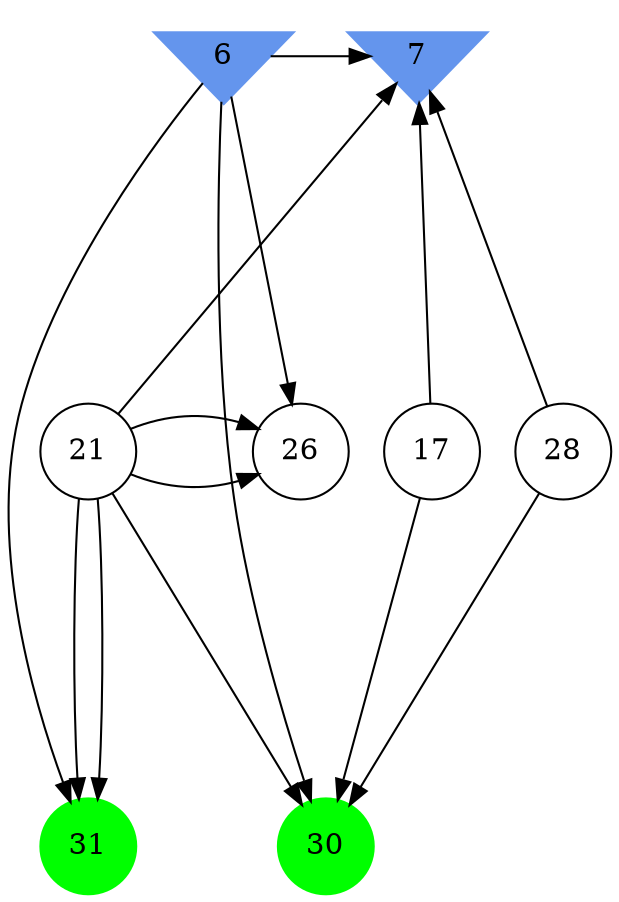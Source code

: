 digraph brain {
	ranksep=2.0;
	6 [shape=invtriangle,style=filled,color=cornflowerblue];
	7 [shape=invtriangle,style=filled,color=cornflowerblue];
	17 [shape=circle,color=black];
	21 [shape=circle,color=black];
	26 [shape=circle,color=black];
	28 [shape=circle,color=black];
	30 [shape=circle,style=filled,color=green];
	31 [shape=circle,style=filled,color=green];
	6	->	31;
	6	->	26;
	21	->	31;
	21	->	26;
	21	->	31;
	21	->	26;
	28	->	7;
	28	->	30;
	17	->	7;
	17	->	30;
	6	->	7;
	6	->	30;
	21	->	7;
	21	->	30;
	{ rank=same; 6; 7; }
	{ rank=same; 17; 21; 26; 28; }
	{ rank=same; 30; 31; }
}
